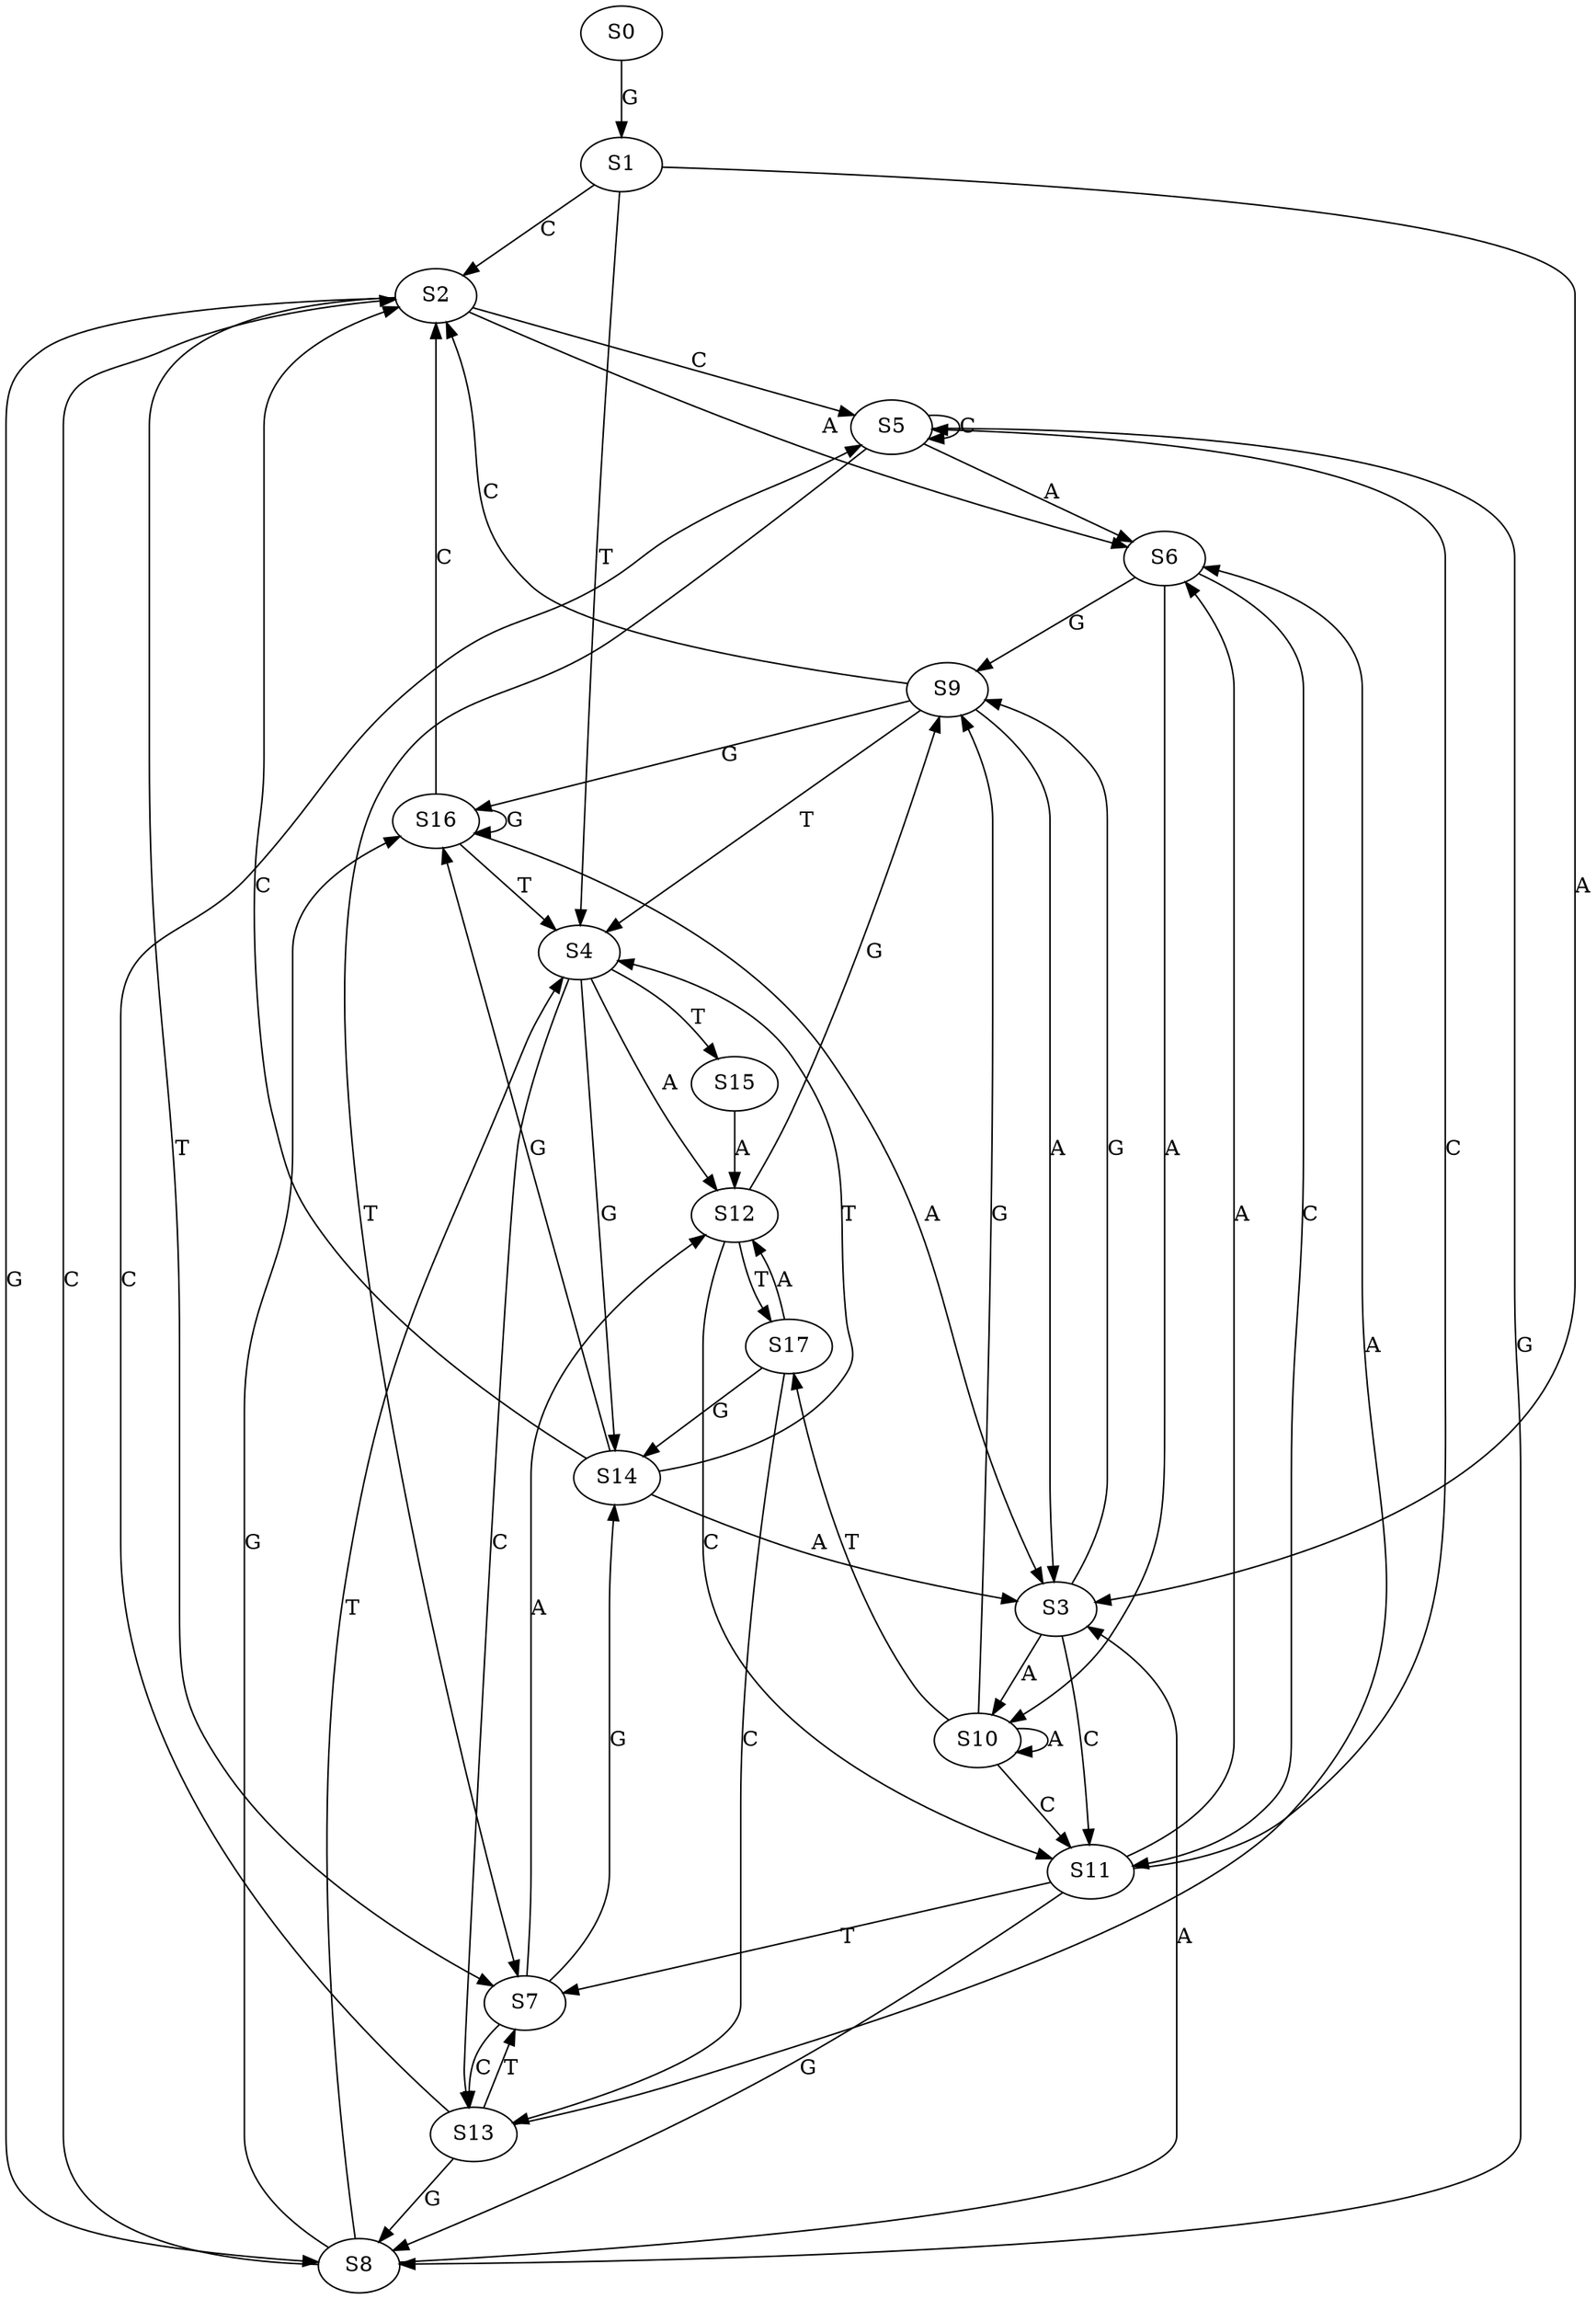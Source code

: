 strict digraph  {
	S0 -> S1 [ label = G ];
	S1 -> S2 [ label = C ];
	S1 -> S3 [ label = A ];
	S1 -> S4 [ label = T ];
	S2 -> S5 [ label = C ];
	S2 -> S6 [ label = A ];
	S2 -> S7 [ label = T ];
	S2 -> S8 [ label = G ];
	S3 -> S9 [ label = G ];
	S3 -> S10 [ label = A ];
	S3 -> S11 [ label = C ];
	S4 -> S12 [ label = A ];
	S4 -> S13 [ label = C ];
	S4 -> S14 [ label = G ];
	S4 -> S15 [ label = T ];
	S5 -> S8 [ label = G ];
	S5 -> S5 [ label = C ];
	S5 -> S6 [ label = A ];
	S5 -> S7 [ label = T ];
	S6 -> S9 [ label = G ];
	S6 -> S11 [ label = C ];
	S6 -> S10 [ label = A ];
	S7 -> S14 [ label = G ];
	S7 -> S13 [ label = C ];
	S7 -> S12 [ label = A ];
	S8 -> S16 [ label = G ];
	S8 -> S4 [ label = T ];
	S8 -> S3 [ label = A ];
	S8 -> S2 [ label = C ];
	S9 -> S4 [ label = T ];
	S9 -> S16 [ label = G ];
	S9 -> S3 [ label = A ];
	S9 -> S2 [ label = C ];
	S10 -> S17 [ label = T ];
	S10 -> S11 [ label = C ];
	S10 -> S9 [ label = G ];
	S10 -> S10 [ label = A ];
	S11 -> S6 [ label = A ];
	S11 -> S7 [ label = T ];
	S11 -> S5 [ label = C ];
	S11 -> S8 [ label = G ];
	S12 -> S9 [ label = G ];
	S12 -> S17 [ label = T ];
	S12 -> S11 [ label = C ];
	S13 -> S7 [ label = T ];
	S13 -> S8 [ label = G ];
	S13 -> S5 [ label = C ];
	S13 -> S6 [ label = A ];
	S14 -> S3 [ label = A ];
	S14 -> S4 [ label = T ];
	S14 -> S16 [ label = G ];
	S14 -> S2 [ label = C ];
	S15 -> S12 [ label = A ];
	S16 -> S3 [ label = A ];
	S16 -> S4 [ label = T ];
	S16 -> S16 [ label = G ];
	S16 -> S2 [ label = C ];
	S17 -> S12 [ label = A ];
	S17 -> S13 [ label = C ];
	S17 -> S14 [ label = G ];
}
